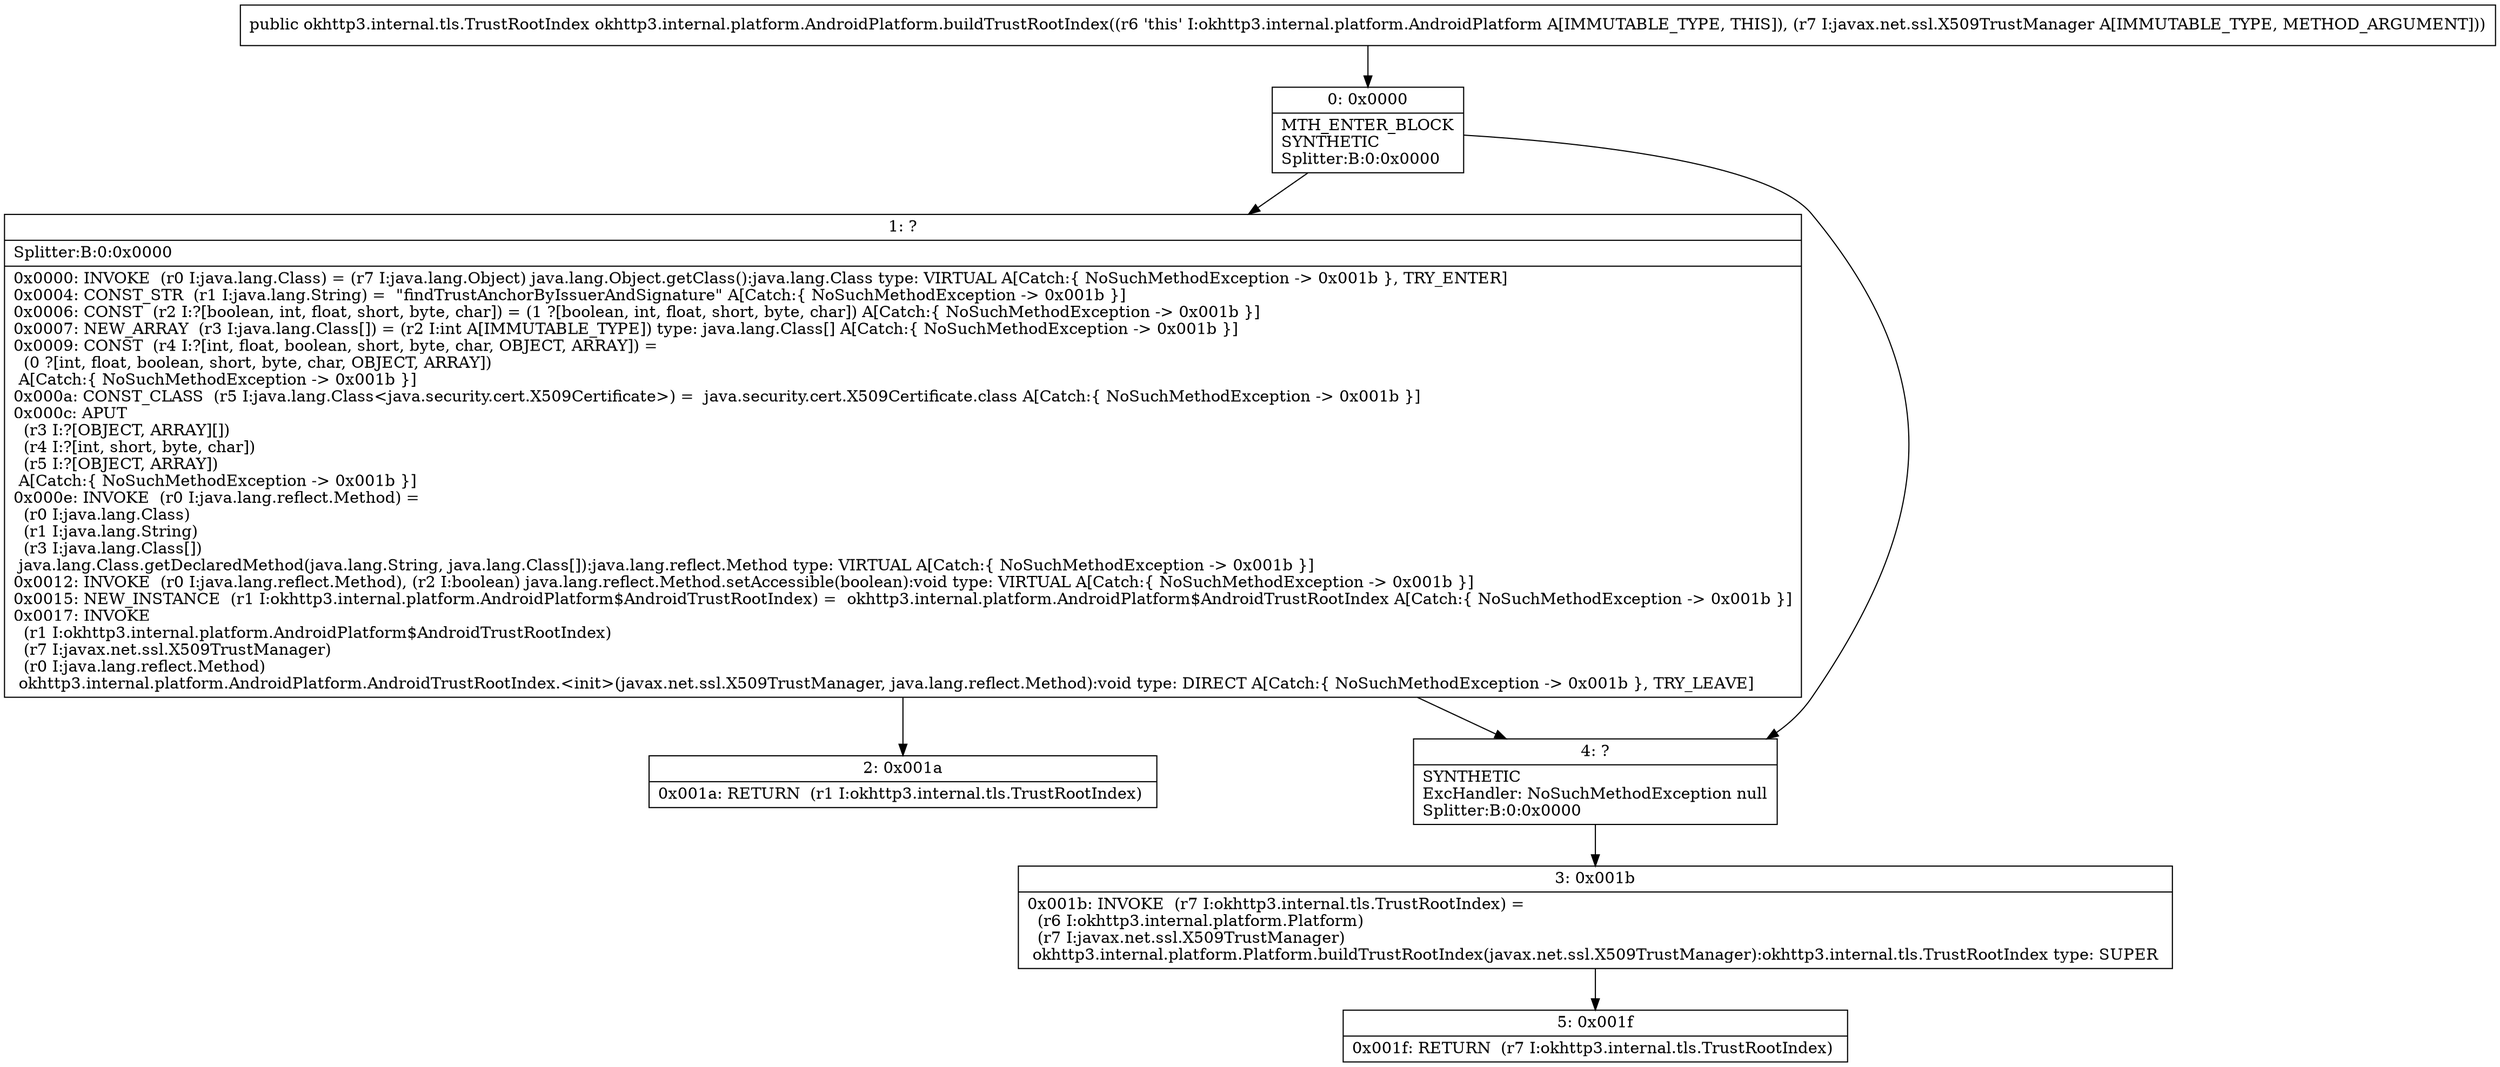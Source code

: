 digraph "CFG forokhttp3.internal.platform.AndroidPlatform.buildTrustRootIndex(Ljavax\/net\/ssl\/X509TrustManager;)Lokhttp3\/internal\/tls\/TrustRootIndex;" {
Node_0 [shape=record,label="{0\:\ 0x0000|MTH_ENTER_BLOCK\lSYNTHETIC\lSplitter:B:0:0x0000\l}"];
Node_1 [shape=record,label="{1\:\ ?|Splitter:B:0:0x0000\l|0x0000: INVOKE  (r0 I:java.lang.Class) = (r7 I:java.lang.Object) java.lang.Object.getClass():java.lang.Class type: VIRTUAL A[Catch:\{ NoSuchMethodException \-\> 0x001b \}, TRY_ENTER]\l0x0004: CONST_STR  (r1 I:java.lang.String) =  \"findTrustAnchorByIssuerAndSignature\" A[Catch:\{ NoSuchMethodException \-\> 0x001b \}]\l0x0006: CONST  (r2 I:?[boolean, int, float, short, byte, char]) = (1 ?[boolean, int, float, short, byte, char]) A[Catch:\{ NoSuchMethodException \-\> 0x001b \}]\l0x0007: NEW_ARRAY  (r3 I:java.lang.Class[]) = (r2 I:int A[IMMUTABLE_TYPE]) type: java.lang.Class[] A[Catch:\{ NoSuchMethodException \-\> 0x001b \}]\l0x0009: CONST  (r4 I:?[int, float, boolean, short, byte, char, OBJECT, ARRAY]) = \l  (0 ?[int, float, boolean, short, byte, char, OBJECT, ARRAY])\l A[Catch:\{ NoSuchMethodException \-\> 0x001b \}]\l0x000a: CONST_CLASS  (r5 I:java.lang.Class\<java.security.cert.X509Certificate\>) =  java.security.cert.X509Certificate.class A[Catch:\{ NoSuchMethodException \-\> 0x001b \}]\l0x000c: APUT  \l  (r3 I:?[OBJECT, ARRAY][])\l  (r4 I:?[int, short, byte, char])\l  (r5 I:?[OBJECT, ARRAY])\l A[Catch:\{ NoSuchMethodException \-\> 0x001b \}]\l0x000e: INVOKE  (r0 I:java.lang.reflect.Method) = \l  (r0 I:java.lang.Class)\l  (r1 I:java.lang.String)\l  (r3 I:java.lang.Class[])\l java.lang.Class.getDeclaredMethod(java.lang.String, java.lang.Class[]):java.lang.reflect.Method type: VIRTUAL A[Catch:\{ NoSuchMethodException \-\> 0x001b \}]\l0x0012: INVOKE  (r0 I:java.lang.reflect.Method), (r2 I:boolean) java.lang.reflect.Method.setAccessible(boolean):void type: VIRTUAL A[Catch:\{ NoSuchMethodException \-\> 0x001b \}]\l0x0015: NEW_INSTANCE  (r1 I:okhttp3.internal.platform.AndroidPlatform$AndroidTrustRootIndex) =  okhttp3.internal.platform.AndroidPlatform$AndroidTrustRootIndex A[Catch:\{ NoSuchMethodException \-\> 0x001b \}]\l0x0017: INVOKE  \l  (r1 I:okhttp3.internal.platform.AndroidPlatform$AndroidTrustRootIndex)\l  (r7 I:javax.net.ssl.X509TrustManager)\l  (r0 I:java.lang.reflect.Method)\l okhttp3.internal.platform.AndroidPlatform.AndroidTrustRootIndex.\<init\>(javax.net.ssl.X509TrustManager, java.lang.reflect.Method):void type: DIRECT A[Catch:\{ NoSuchMethodException \-\> 0x001b \}, TRY_LEAVE]\l}"];
Node_2 [shape=record,label="{2\:\ 0x001a|0x001a: RETURN  (r1 I:okhttp3.internal.tls.TrustRootIndex) \l}"];
Node_3 [shape=record,label="{3\:\ 0x001b|0x001b: INVOKE  (r7 I:okhttp3.internal.tls.TrustRootIndex) = \l  (r6 I:okhttp3.internal.platform.Platform)\l  (r7 I:javax.net.ssl.X509TrustManager)\l okhttp3.internal.platform.Platform.buildTrustRootIndex(javax.net.ssl.X509TrustManager):okhttp3.internal.tls.TrustRootIndex type: SUPER \l}"];
Node_4 [shape=record,label="{4\:\ ?|SYNTHETIC\lExcHandler: NoSuchMethodException null\lSplitter:B:0:0x0000\l}"];
Node_5 [shape=record,label="{5\:\ 0x001f|0x001f: RETURN  (r7 I:okhttp3.internal.tls.TrustRootIndex) \l}"];
MethodNode[shape=record,label="{public okhttp3.internal.tls.TrustRootIndex okhttp3.internal.platform.AndroidPlatform.buildTrustRootIndex((r6 'this' I:okhttp3.internal.platform.AndroidPlatform A[IMMUTABLE_TYPE, THIS]), (r7 I:javax.net.ssl.X509TrustManager A[IMMUTABLE_TYPE, METHOD_ARGUMENT])) }"];
MethodNode -> Node_0;
Node_0 -> Node_1;
Node_0 -> Node_4;
Node_1 -> Node_2;
Node_1 -> Node_4;
Node_3 -> Node_5;
Node_4 -> Node_3;
}

